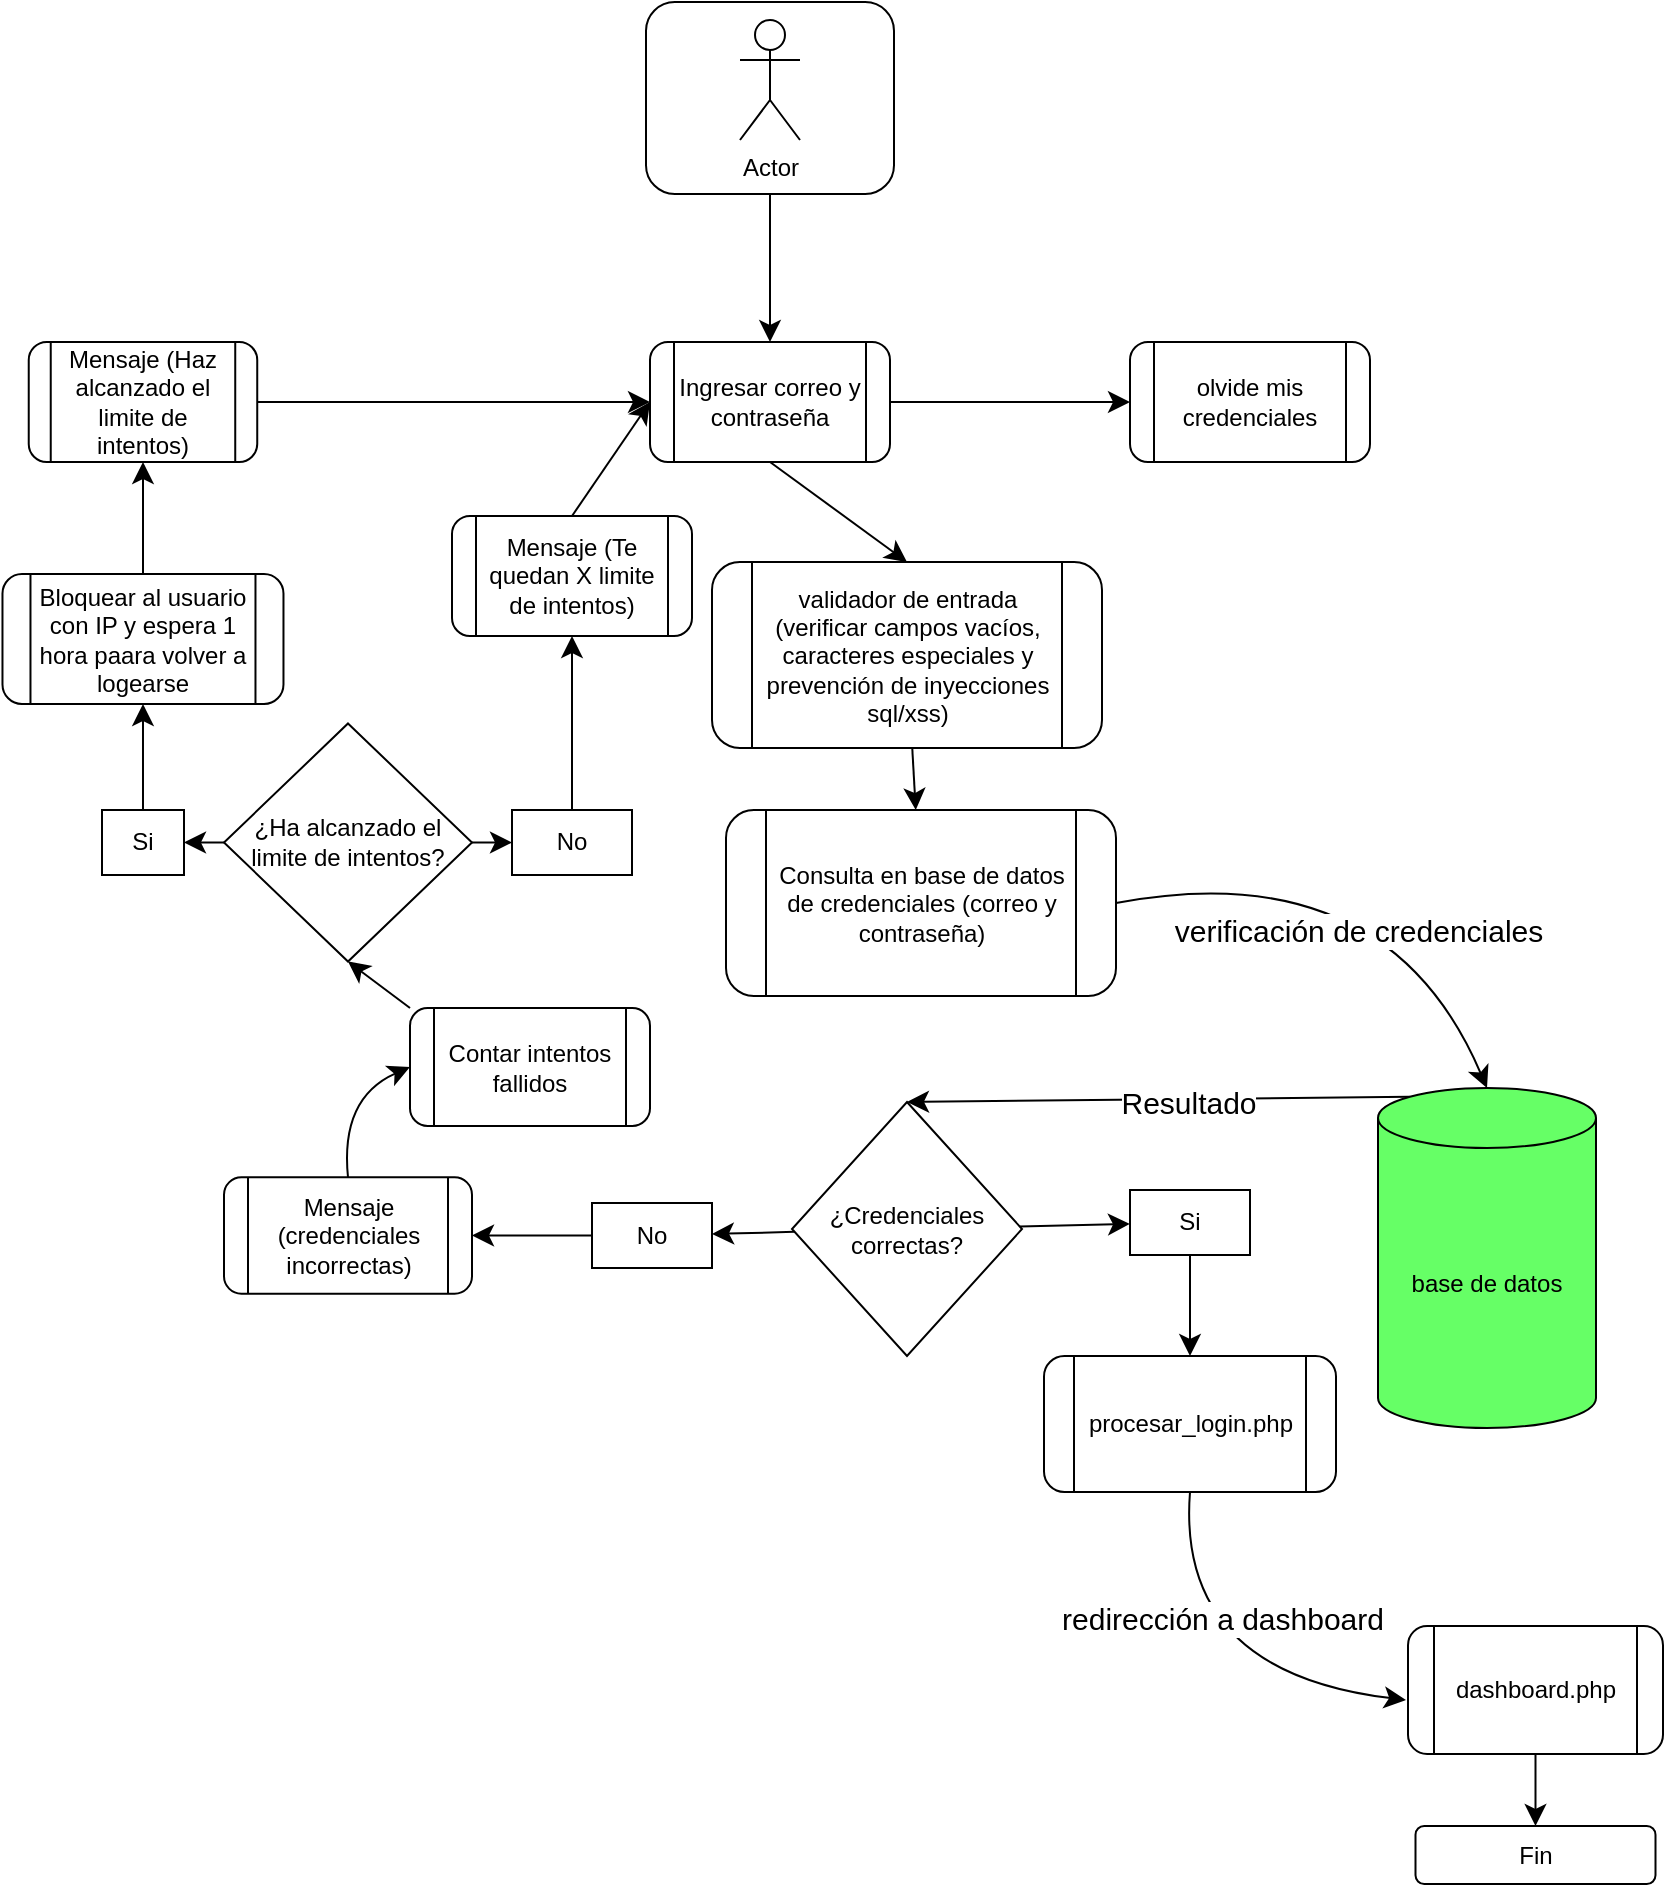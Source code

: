 <mxfile version="26.0.10">
  <diagram name="Página-1" id="48M1OholPXDdKoVH5Szc">
    <mxGraphModel dx="1869" dy="665" grid="0" gridSize="10" guides="1" tooltips="1" connect="1" arrows="1" fold="1" page="1" pageScale="1" pageWidth="850" pageHeight="1100" math="0" shadow="0">
      <root>
        <mxCell id="0" />
        <mxCell id="1" parent="0" />
        <mxCell id="_KhCzG9Bb4c7q6jr102G-16" value="" style="edgeStyle=none;curved=1;rounded=0;orthogonalLoop=1;jettySize=auto;html=1;fontFamily=Helvetica;fontSize=12;fontColor=default;startSize=8;endSize=8;exitX=0.145;exitY=0;exitDx=0;exitDy=4.35;exitPerimeter=0;entryX=0.5;entryY=0;entryDx=0;entryDy=0;" edge="1" parent="1" source="_KhCzG9Bb4c7q6jr102G-1" target="_KhCzG9Bb4c7q6jr102G-15">
          <mxGeometry relative="1" as="geometry" />
        </mxCell>
        <mxCell id="_KhCzG9Bb4c7q6jr102G-24" value="&lt;span style=&quot;font-size: 15px;&quot;&gt;Resultado&lt;/span&gt;" style="edgeLabel;html=1;align=center;verticalAlign=middle;resizable=0;points=[];fontSize=12;rounded=1;strokeColor=default;fontFamily=Helvetica;fontColor=default;fillColor=default;" vertex="1" connectable="0" parent="_KhCzG9Bb4c7q6jr102G-16">
          <mxGeometry x="-0.114" y="1" relative="1" as="geometry">
            <mxPoint as="offset" />
          </mxGeometry>
        </mxCell>
        <mxCell id="_KhCzG9Bb4c7q6jr102G-1" value="&lt;font style=&quot;vertical-align: inherit;&quot;&gt;&lt;font style=&quot;vertical-align: inherit;&quot;&gt;&lt;font style=&quot;vertical-align: inherit;&quot;&gt;&lt;font style=&quot;vertical-align: inherit;&quot;&gt;&lt;font style=&quot;vertical-align: inherit;&quot;&gt;&lt;font style=&quot;vertical-align: inherit;&quot;&gt;base de datos&lt;/font&gt;&lt;/font&gt;&lt;/font&gt;&lt;/font&gt;&lt;/font&gt;&lt;/font&gt;" style="shape=cylinder3;whiteSpace=wrap;html=1;boundedLbl=1;backgroundOutline=1;size=15;fillColor=light-dark(#66FF66,#66FF66);" vertex="1" parent="1">
          <mxGeometry x="-159" y="623" width="109" height="170" as="geometry" />
        </mxCell>
        <mxCell id="_KhCzG9Bb4c7q6jr102G-5" style="edgeStyle=none;curved=1;rounded=0;orthogonalLoop=1;jettySize=auto;html=1;fontSize=12;startSize=8;endSize=8;exitX=0.5;exitY=1;exitDx=0;exitDy=0;entryX=0.5;entryY=0;entryDx=0;entryDy=0;" edge="1" parent="1" source="_KhCzG9Bb4c7q6jr102G-8" target="_KhCzG9Bb4c7q6jr102G-9">
          <mxGeometry relative="1" as="geometry">
            <mxPoint x="-407.783" y="395" as="targetPoint" />
            <mxPoint x="-446.609" y="316" as="sourcePoint" />
          </mxGeometry>
        </mxCell>
        <mxCell id="_KhCzG9Bb4c7q6jr102G-28" value="" style="edgeStyle=none;curved=1;rounded=0;orthogonalLoop=1;jettySize=auto;html=1;fontFamily=Helvetica;fontSize=12;fontColor=default;startSize=8;endSize=8;" edge="1" parent="1" source="_KhCzG9Bb4c7q6jr102G-8" target="_KhCzG9Bb4c7q6jr102G-27">
          <mxGeometry relative="1" as="geometry" />
        </mxCell>
        <mxCell id="_KhCzG9Bb4c7q6jr102G-8" value="Ingresar correo y contraseña" style="shape=process;whiteSpace=wrap;html=1;backgroundOutline=1;rounded=1;strokeColor=default;align=center;verticalAlign=middle;fontFamily=Helvetica;fontSize=12;fontColor=default;fillColor=default;" vertex="1" parent="1">
          <mxGeometry x="-523" y="250" width="120" height="60" as="geometry" />
        </mxCell>
        <mxCell id="_KhCzG9Bb4c7q6jr102G-12" value="" style="edgeStyle=none;curved=1;rounded=0;orthogonalLoop=1;jettySize=auto;html=1;fontFamily=Helvetica;fontSize=12;fontColor=default;startSize=8;endSize=8;" edge="1" parent="1" source="_KhCzG9Bb4c7q6jr102G-9" target="_KhCzG9Bb4c7q6jr102G-11">
          <mxGeometry relative="1" as="geometry" />
        </mxCell>
        <mxCell id="_KhCzG9Bb4c7q6jr102G-9" value="validador de entrada&lt;div&gt;(verificar campos vacíos, caracteres especiales y prevención de inyecciones sql/xss)&lt;/div&gt;" style="shape=process;whiteSpace=wrap;html=1;backgroundOutline=1;rounded=1;strokeColor=default;align=center;verticalAlign=middle;fontFamily=Helvetica;fontSize=12;fontColor=default;fillColor=default;" vertex="1" parent="1">
          <mxGeometry x="-492" y="360" width="195" height="93" as="geometry" />
        </mxCell>
        <mxCell id="_KhCzG9Bb4c7q6jr102G-11" value="Consulta en base de datos de credenciales (correo y contraseña)" style="shape=process;whiteSpace=wrap;html=1;backgroundOutline=1;rounded=1;strokeColor=default;align=center;verticalAlign=middle;fontFamily=Helvetica;fontSize=12;fontColor=default;fillColor=default;" vertex="1" parent="1">
          <mxGeometry x="-485" y="484" width="195" height="93" as="geometry" />
        </mxCell>
        <mxCell id="_KhCzG9Bb4c7q6jr102G-13" style="edgeStyle=none;curved=1;rounded=0;orthogonalLoop=1;jettySize=auto;html=1;exitX=1;exitY=0.5;exitDx=0;exitDy=0;entryX=0.5;entryY=0;entryDx=0;entryDy=0;entryPerimeter=0;fontFamily=Helvetica;fontSize=12;fontColor=default;startSize=8;endSize=8;" edge="1" parent="1" source="_KhCzG9Bb4c7q6jr102G-11" target="_KhCzG9Bb4c7q6jr102G-1">
          <mxGeometry relative="1" as="geometry">
            <Array as="points">
              <mxPoint x="-155" y="505" />
            </Array>
          </mxGeometry>
        </mxCell>
        <mxCell id="_KhCzG9Bb4c7q6jr102G-14" value="" style="edgeLabel;html=1;align=center;verticalAlign=middle;resizable=0;points=[];fontSize=12;rounded=1;strokeColor=default;fontFamily=Helvetica;fontColor=default;fillColor=default;" vertex="1" connectable="0" parent="_KhCzG9Bb4c7q6jr102G-13">
          <mxGeometry x="-0.177" y="-16" relative="1" as="geometry">
            <mxPoint as="offset" />
          </mxGeometry>
        </mxCell>
        <mxCell id="_KhCzG9Bb4c7q6jr102G-17" value="" style="edgeLabel;html=1;align=center;verticalAlign=middle;resizable=0;points=[];fontSize=12;rounded=1;strokeColor=default;fontFamily=Helvetica;fontColor=default;fillColor=default;" vertex="1" connectable="0" parent="_KhCzG9Bb4c7q6jr102G-13">
          <mxGeometry x="0.621" y="-3" relative="1" as="geometry">
            <mxPoint as="offset" />
          </mxGeometry>
        </mxCell>
        <mxCell id="_KhCzG9Bb4c7q6jr102G-18" value="&lt;span style=&quot;font-size: 15px;&quot;&gt;verificación de credenciales&lt;/span&gt;" style="edgeLabel;html=1;align=center;verticalAlign=middle;resizable=0;points=[];fontSize=12;rounded=1;strokeColor=default;fontFamily=Helvetica;fontColor=default;fillColor=default;" vertex="1" connectable="0" parent="_KhCzG9Bb4c7q6jr102G-13">
          <mxGeometry x="0.259" y="-28" relative="1" as="geometry">
            <mxPoint as="offset" />
          </mxGeometry>
        </mxCell>
        <mxCell id="_KhCzG9Bb4c7q6jr102G-20" value="" style="edgeStyle=none;curved=1;rounded=0;orthogonalLoop=1;jettySize=auto;html=1;fontFamily=Helvetica;fontSize=12;fontColor=default;startSize=8;endSize=8;" edge="1" parent="1" source="_KhCzG9Bb4c7q6jr102G-15" target="_KhCzG9Bb4c7q6jr102G-19">
          <mxGeometry relative="1" as="geometry" />
        </mxCell>
        <mxCell id="_KhCzG9Bb4c7q6jr102G-23" value="" style="edgeStyle=none;curved=1;rounded=0;orthogonalLoop=1;jettySize=auto;html=1;fontFamily=Helvetica;fontSize=12;fontColor=default;startSize=8;endSize=8;" edge="1" parent="1" source="_KhCzG9Bb4c7q6jr102G-15" target="_KhCzG9Bb4c7q6jr102G-21">
          <mxGeometry relative="1" as="geometry" />
        </mxCell>
        <mxCell id="_KhCzG9Bb4c7q6jr102G-15" value="¿Credenciales correctas?" style="rhombus;whiteSpace=wrap;html=1;fillColor=light-dark(#FFFFFF,#66FF66);" vertex="1" parent="1">
          <mxGeometry x="-452" y="630" width="115" height="127" as="geometry" />
        </mxCell>
        <mxCell id="_KhCzG9Bb4c7q6jr102G-72" style="edgeStyle=none;curved=1;rounded=0;orthogonalLoop=1;jettySize=auto;html=1;exitX=0;exitY=0.5;exitDx=0;exitDy=0;entryX=1;entryY=0.5;entryDx=0;entryDy=0;fontFamily=Helvetica;fontSize=12;fontColor=default;startSize=8;endSize=8;" edge="1" parent="1" source="_KhCzG9Bb4c7q6jr102G-19" target="_KhCzG9Bb4c7q6jr102G-35">
          <mxGeometry relative="1" as="geometry" />
        </mxCell>
        <mxCell id="_KhCzG9Bb4c7q6jr102G-19" value="No" style="whiteSpace=wrap;html=1;fillColor=light-dark(#FFFFFF,#66FF66);" vertex="1" parent="1">
          <mxGeometry x="-552" y="680.5" width="60" height="32.5" as="geometry" />
        </mxCell>
        <mxCell id="_KhCzG9Bb4c7q6jr102G-50" style="edgeStyle=none;curved=1;rounded=0;orthogonalLoop=1;jettySize=auto;html=1;exitX=0.5;exitY=1;exitDx=0;exitDy=0;fontFamily=Helvetica;fontSize=12;fontColor=default;startSize=8;endSize=8;entryX=0.5;entryY=0;entryDx=0;entryDy=0;" edge="1" parent="1" source="_KhCzG9Bb4c7q6jr102G-21" target="_KhCzG9Bb4c7q6jr102G-51">
          <mxGeometry relative="1" as="geometry">
            <mxPoint x="-253" y="776.333" as="targetPoint" />
          </mxGeometry>
        </mxCell>
        <mxCell id="_KhCzG9Bb4c7q6jr102G-21" value="Si" style="whiteSpace=wrap;html=1;fillColor=light-dark(#FFFFFF,#66FF66);" vertex="1" parent="1">
          <mxGeometry x="-283" y="674" width="60" height="32.5" as="geometry" />
        </mxCell>
        <mxCell id="_KhCzG9Bb4c7q6jr102G-27" value="olvide mis credenciales" style="shape=process;whiteSpace=wrap;html=1;backgroundOutline=1;rounded=1;strokeColor=default;align=center;verticalAlign=middle;fontFamily=Helvetica;fontSize=12;fontColor=default;fillColor=default;" vertex="1" parent="1">
          <mxGeometry x="-283" y="250" width="120" height="60" as="geometry" />
        </mxCell>
        <mxCell id="_KhCzG9Bb4c7q6jr102G-85" style="edgeStyle=none;curved=1;rounded=0;orthogonalLoop=1;jettySize=auto;html=1;exitX=0.5;exitY=0;exitDx=0;exitDy=0;entryX=0;entryY=0.5;entryDx=0;entryDy=0;fontFamily=Helvetica;fontSize=12;fontColor=default;startSize=8;endSize=8;" edge="1" parent="1" source="_KhCzG9Bb4c7q6jr102G-33" target="_KhCzG9Bb4c7q6jr102G-8">
          <mxGeometry relative="1" as="geometry" />
        </mxCell>
        <mxCell id="_KhCzG9Bb4c7q6jr102G-33" value="Mensaje (Te quedan X limite de intentos)" style="shape=process;whiteSpace=wrap;html=1;backgroundOutline=1;rounded=1;strokeColor=default;align=center;verticalAlign=middle;fontFamily=Helvetica;fontSize=12;fontColor=default;fillColor=default;" vertex="1" parent="1">
          <mxGeometry x="-622" y="337" width="120" height="60" as="geometry" />
        </mxCell>
        <mxCell id="_KhCzG9Bb4c7q6jr102G-74" value="" style="edgeStyle=none;curved=1;rounded=0;orthogonalLoop=1;jettySize=auto;html=1;fontFamily=Helvetica;fontSize=12;fontColor=default;startSize=8;endSize=8;entryX=0;entryY=0.5;entryDx=0;entryDy=0;exitX=0.5;exitY=0;exitDx=0;exitDy=0;" edge="1" parent="1" source="_KhCzG9Bb4c7q6jr102G-35" target="_KhCzG9Bb4c7q6jr102G-73">
          <mxGeometry relative="1" as="geometry">
            <Array as="points">
              <mxPoint x="-678" y="628" />
            </Array>
          </mxGeometry>
        </mxCell>
        <mxCell id="_KhCzG9Bb4c7q6jr102G-35" value="Mensaje (credenciales incorrectas)" style="shape=process;whiteSpace=wrap;html=1;backgroundOutline=1;rounded=1;strokeColor=default;align=center;verticalAlign=middle;fontFamily=Helvetica;fontSize=12;fontColor=default;fillColor=default;" vertex="1" parent="1">
          <mxGeometry x="-736" y="667.63" width="124" height="58.25" as="geometry" />
        </mxCell>
        <mxCell id="_KhCzG9Bb4c7q6jr102G-47" style="edgeStyle=none;curved=1;rounded=0;orthogonalLoop=1;jettySize=auto;html=1;entryX=0.5;entryY=0;entryDx=0;entryDy=0;fontFamily=Helvetica;fontSize=12;fontColor=default;startSize=8;endSize=8;exitX=0.5;exitY=1;exitDx=0;exitDy=0;" edge="1" parent="1" source="_KhCzG9Bb4c7q6jr102G-65" target="_KhCzG9Bb4c7q6jr102G-8">
          <mxGeometry relative="1" as="geometry">
            <mxPoint x="-467" y="149" as="sourcePoint" />
          </mxGeometry>
        </mxCell>
        <mxCell id="_KhCzG9Bb4c7q6jr102G-61" style="edgeStyle=none;curved=1;rounded=0;orthogonalLoop=1;jettySize=auto;html=1;exitX=0.5;exitY=1;exitDx=0;exitDy=0;fontFamily=Helvetica;fontSize=12;fontColor=default;startSize=8;endSize=8;" edge="1" parent="1" source="_KhCzG9Bb4c7q6jr102G-51">
          <mxGeometry relative="1" as="geometry">
            <mxPoint x="-145" y="929" as="targetPoint" />
            <Array as="points">
              <mxPoint x="-260" y="915" />
            </Array>
          </mxGeometry>
        </mxCell>
        <mxCell id="_KhCzG9Bb4c7q6jr102G-68" value="" style="edgeLabel;html=1;align=center;verticalAlign=middle;resizable=0;points=[];fontSize=12;rounded=1;strokeColor=default;fontFamily=Helvetica;fontColor=default;fillColor=default;" vertex="1" connectable="0" parent="_KhCzG9Bb4c7q6jr102G-61">
          <mxGeometry x="-0.402" y="19" relative="1" as="geometry">
            <mxPoint as="offset" />
          </mxGeometry>
        </mxCell>
        <mxCell id="_KhCzG9Bb4c7q6jr102G-69" value="&lt;span style=&quot;font-size: 15px;&quot;&gt;redirección a dashboard&lt;/span&gt;" style="edgeLabel;html=1;align=center;verticalAlign=middle;resizable=0;points=[];fontSize=12;rounded=1;strokeColor=default;fontFamily=Helvetica;fontColor=default;fillColor=default;" vertex="1" connectable="0" parent="_KhCzG9Bb4c7q6jr102G-61">
          <mxGeometry x="-0.403" y="21" relative="1" as="geometry">
            <mxPoint as="offset" />
          </mxGeometry>
        </mxCell>
        <mxCell id="_KhCzG9Bb4c7q6jr102G-51" value="procesar_login.php" style="shape=process;whiteSpace=wrap;html=1;backgroundOutline=1;rounded=1;strokeColor=default;align=center;verticalAlign=middle;fontFamily=Helvetica;fontSize=12;fontColor=default;fillColor=default;" vertex="1" parent="1">
          <mxGeometry x="-326" y="757" width="146" height="68" as="geometry" />
        </mxCell>
        <mxCell id="_KhCzG9Bb4c7q6jr102G-64" value="" style="edgeStyle=none;curved=1;rounded=0;orthogonalLoop=1;jettySize=auto;html=1;fontFamily=Helvetica;fontSize=12;fontColor=default;startSize=8;endSize=8;" edge="1" parent="1" source="_KhCzG9Bb4c7q6jr102G-59" target="_KhCzG9Bb4c7q6jr102G-63">
          <mxGeometry relative="1" as="geometry" />
        </mxCell>
        <mxCell id="_KhCzG9Bb4c7q6jr102G-59" value="dashboard.php" style="shape=process;whiteSpace=wrap;html=1;backgroundOutline=1;rounded=1;strokeColor=default;align=center;verticalAlign=middle;fontFamily=Helvetica;fontSize=12;fontColor=default;fillColor=default;" vertex="1" parent="1">
          <mxGeometry x="-144" y="892" width="127.5" height="64" as="geometry" />
        </mxCell>
        <mxCell id="_KhCzG9Bb4c7q6jr102G-63" value="Fin" style="whiteSpace=wrap;html=1;rounded=1;" vertex="1" parent="1">
          <mxGeometry x="-140.25" y="992" width="120" height="29" as="geometry" />
        </mxCell>
        <mxCell id="_KhCzG9Bb4c7q6jr102G-65" value="" style="whiteSpace=wrap;html=1;rounded=1;" vertex="1" parent="1">
          <mxGeometry x="-525" y="80" width="124" height="96" as="geometry" />
        </mxCell>
        <mxCell id="_KhCzG9Bb4c7q6jr102G-67" value="Actor" style="shape=umlActor;verticalLabelPosition=bottom;verticalAlign=top;html=1;outlineConnect=0;rounded=1;strokeColor=default;align=center;fontFamily=Helvetica;fontSize=12;fontColor=default;fillColor=default;" vertex="1" parent="1">
          <mxGeometry x="-478" y="89" width="30" height="60" as="geometry" />
        </mxCell>
        <mxCell id="_KhCzG9Bb4c7q6jr102G-79" style="edgeStyle=none;curved=1;rounded=0;orthogonalLoop=1;jettySize=auto;html=1;exitX=0;exitY=0;exitDx=0;exitDy=0;entryX=0.5;entryY=1;entryDx=0;entryDy=0;fontFamily=Helvetica;fontSize=12;fontColor=default;startSize=8;endSize=8;" edge="1" parent="1" source="_KhCzG9Bb4c7q6jr102G-73" target="_KhCzG9Bb4c7q6jr102G-77">
          <mxGeometry relative="1" as="geometry" />
        </mxCell>
        <mxCell id="_KhCzG9Bb4c7q6jr102G-73" value="Contar intentos fallidos" style="shape=process;whiteSpace=wrap;html=1;backgroundOutline=1;rounded=1;strokeColor=default;align=center;verticalAlign=middle;fontFamily=Helvetica;fontSize=12;fontColor=default;fillColor=default;" vertex="1" parent="1">
          <mxGeometry x="-643" y="583" width="120" height="59" as="geometry" />
        </mxCell>
        <mxCell id="_KhCzG9Bb4c7q6jr102G-81" style="edgeStyle=none;curved=1;rounded=0;orthogonalLoop=1;jettySize=auto;html=1;exitX=1;exitY=0.5;exitDx=0;exitDy=0;entryX=0;entryY=0.5;entryDx=0;entryDy=0;fontFamily=Helvetica;fontSize=12;fontColor=default;startSize=8;endSize=8;" edge="1" parent="1" source="_KhCzG9Bb4c7q6jr102G-77" target="_KhCzG9Bb4c7q6jr102G-80">
          <mxGeometry relative="1" as="geometry" />
        </mxCell>
        <mxCell id="_KhCzG9Bb4c7q6jr102G-84" style="edgeStyle=none;curved=1;rounded=0;orthogonalLoop=1;jettySize=auto;html=1;exitX=0;exitY=0.5;exitDx=0;exitDy=0;fontFamily=Helvetica;fontSize=12;fontColor=default;startSize=8;endSize=8;entryX=1;entryY=0.5;entryDx=0;entryDy=0;" edge="1" parent="1" source="_KhCzG9Bb4c7q6jr102G-77" target="_KhCzG9Bb4c7q6jr102G-83">
          <mxGeometry relative="1" as="geometry">
            <mxPoint x="-749" y="577.353" as="targetPoint" />
          </mxGeometry>
        </mxCell>
        <mxCell id="_KhCzG9Bb4c7q6jr102G-77" value="&lt;font&gt;¿Ha alcanzado el limite de intentos?&lt;/font&gt;" style="rhombus;whiteSpace=wrap;html=1;fillColor=light-dark(#FFFFFF,#66FF66);" vertex="1" parent="1">
          <mxGeometry x="-736" y="440.75" width="124" height="119" as="geometry" />
        </mxCell>
        <mxCell id="_KhCzG9Bb4c7q6jr102G-82" style="edgeStyle=none;curved=1;rounded=0;orthogonalLoop=1;jettySize=auto;html=1;entryX=0.5;entryY=1;entryDx=0;entryDy=0;fontFamily=Helvetica;fontSize=12;fontColor=default;startSize=8;endSize=8;" edge="1" parent="1" source="_KhCzG9Bb4c7q6jr102G-80" target="_KhCzG9Bb4c7q6jr102G-33">
          <mxGeometry relative="1" as="geometry" />
        </mxCell>
        <mxCell id="_KhCzG9Bb4c7q6jr102G-80" value="No" style="whiteSpace=wrap;html=1;fillColor=light-dark(#FFFFFF,#66FF66);" vertex="1" parent="1">
          <mxGeometry x="-592" y="484" width="60" height="32.5" as="geometry" />
        </mxCell>
        <mxCell id="_KhCzG9Bb4c7q6jr102G-86" style="edgeStyle=none;curved=1;rounded=0;orthogonalLoop=1;jettySize=auto;html=1;exitX=0.5;exitY=0;exitDx=0;exitDy=0;fontFamily=Helvetica;fontSize=12;fontColor=default;startSize=8;endSize=8;" edge="1" parent="1" source="_KhCzG9Bb4c7q6jr102G-83" target="_KhCzG9Bb4c7q6jr102G-87">
          <mxGeometry relative="1" as="geometry">
            <mxPoint x="-776.059" y="447.941" as="targetPoint" />
          </mxGeometry>
        </mxCell>
        <mxCell id="_KhCzG9Bb4c7q6jr102G-83" value="Si" style="whiteSpace=wrap;html=1;fillColor=light-dark(#FFFFFF,#66FF66);" vertex="1" parent="1">
          <mxGeometry x="-797" y="484" width="41" height="32.5" as="geometry" />
        </mxCell>
        <mxCell id="_KhCzG9Bb4c7q6jr102G-88" style="edgeStyle=none;curved=1;rounded=0;orthogonalLoop=1;jettySize=auto;html=1;fontFamily=Helvetica;fontSize=12;fontColor=default;startSize=8;endSize=8;entryX=0.5;entryY=1;entryDx=0;entryDy=0;" edge="1" parent="1" source="_KhCzG9Bb4c7q6jr102G-87" target="_KhCzG9Bb4c7q6jr102G-89">
          <mxGeometry relative="1" as="geometry">
            <mxPoint x="-772.25" y="311.471" as="targetPoint" />
          </mxGeometry>
        </mxCell>
        <mxCell id="_KhCzG9Bb4c7q6jr102G-87" value="Bloquear al usuario con IP y espera 1 hora paara volver a logearse" style="shape=process;whiteSpace=wrap;html=1;backgroundOutline=1;rounded=1;strokeColor=default;align=center;verticalAlign=middle;fontFamily=Helvetica;fontSize=12;fontColor=default;fillColor=default;" vertex="1" parent="1">
          <mxGeometry x="-846.76" y="366" width="140.5" height="65" as="geometry" />
        </mxCell>
        <mxCell id="_KhCzG9Bb4c7q6jr102G-91" style="edgeStyle=none;curved=1;rounded=0;orthogonalLoop=1;jettySize=auto;html=1;entryX=0;entryY=0.5;entryDx=0;entryDy=0;fontFamily=Helvetica;fontSize=12;fontColor=default;startSize=8;endSize=8;" edge="1" parent="1" source="_KhCzG9Bb4c7q6jr102G-89" target="_KhCzG9Bb4c7q6jr102G-8">
          <mxGeometry relative="1" as="geometry" />
        </mxCell>
        <mxCell id="_KhCzG9Bb4c7q6jr102G-89" value="Mensaje (Haz alcanzado el limite de intentos)" style="shape=process;whiteSpace=wrap;html=1;backgroundOutline=1;rounded=1;strokeColor=default;align=center;verticalAlign=middle;fontFamily=Helvetica;fontSize=12;fontColor=default;fillColor=default;" vertex="1" parent="1">
          <mxGeometry x="-833.63" y="250" width="114.25" height="60" as="geometry" />
        </mxCell>
      </root>
    </mxGraphModel>
  </diagram>
</mxfile>
